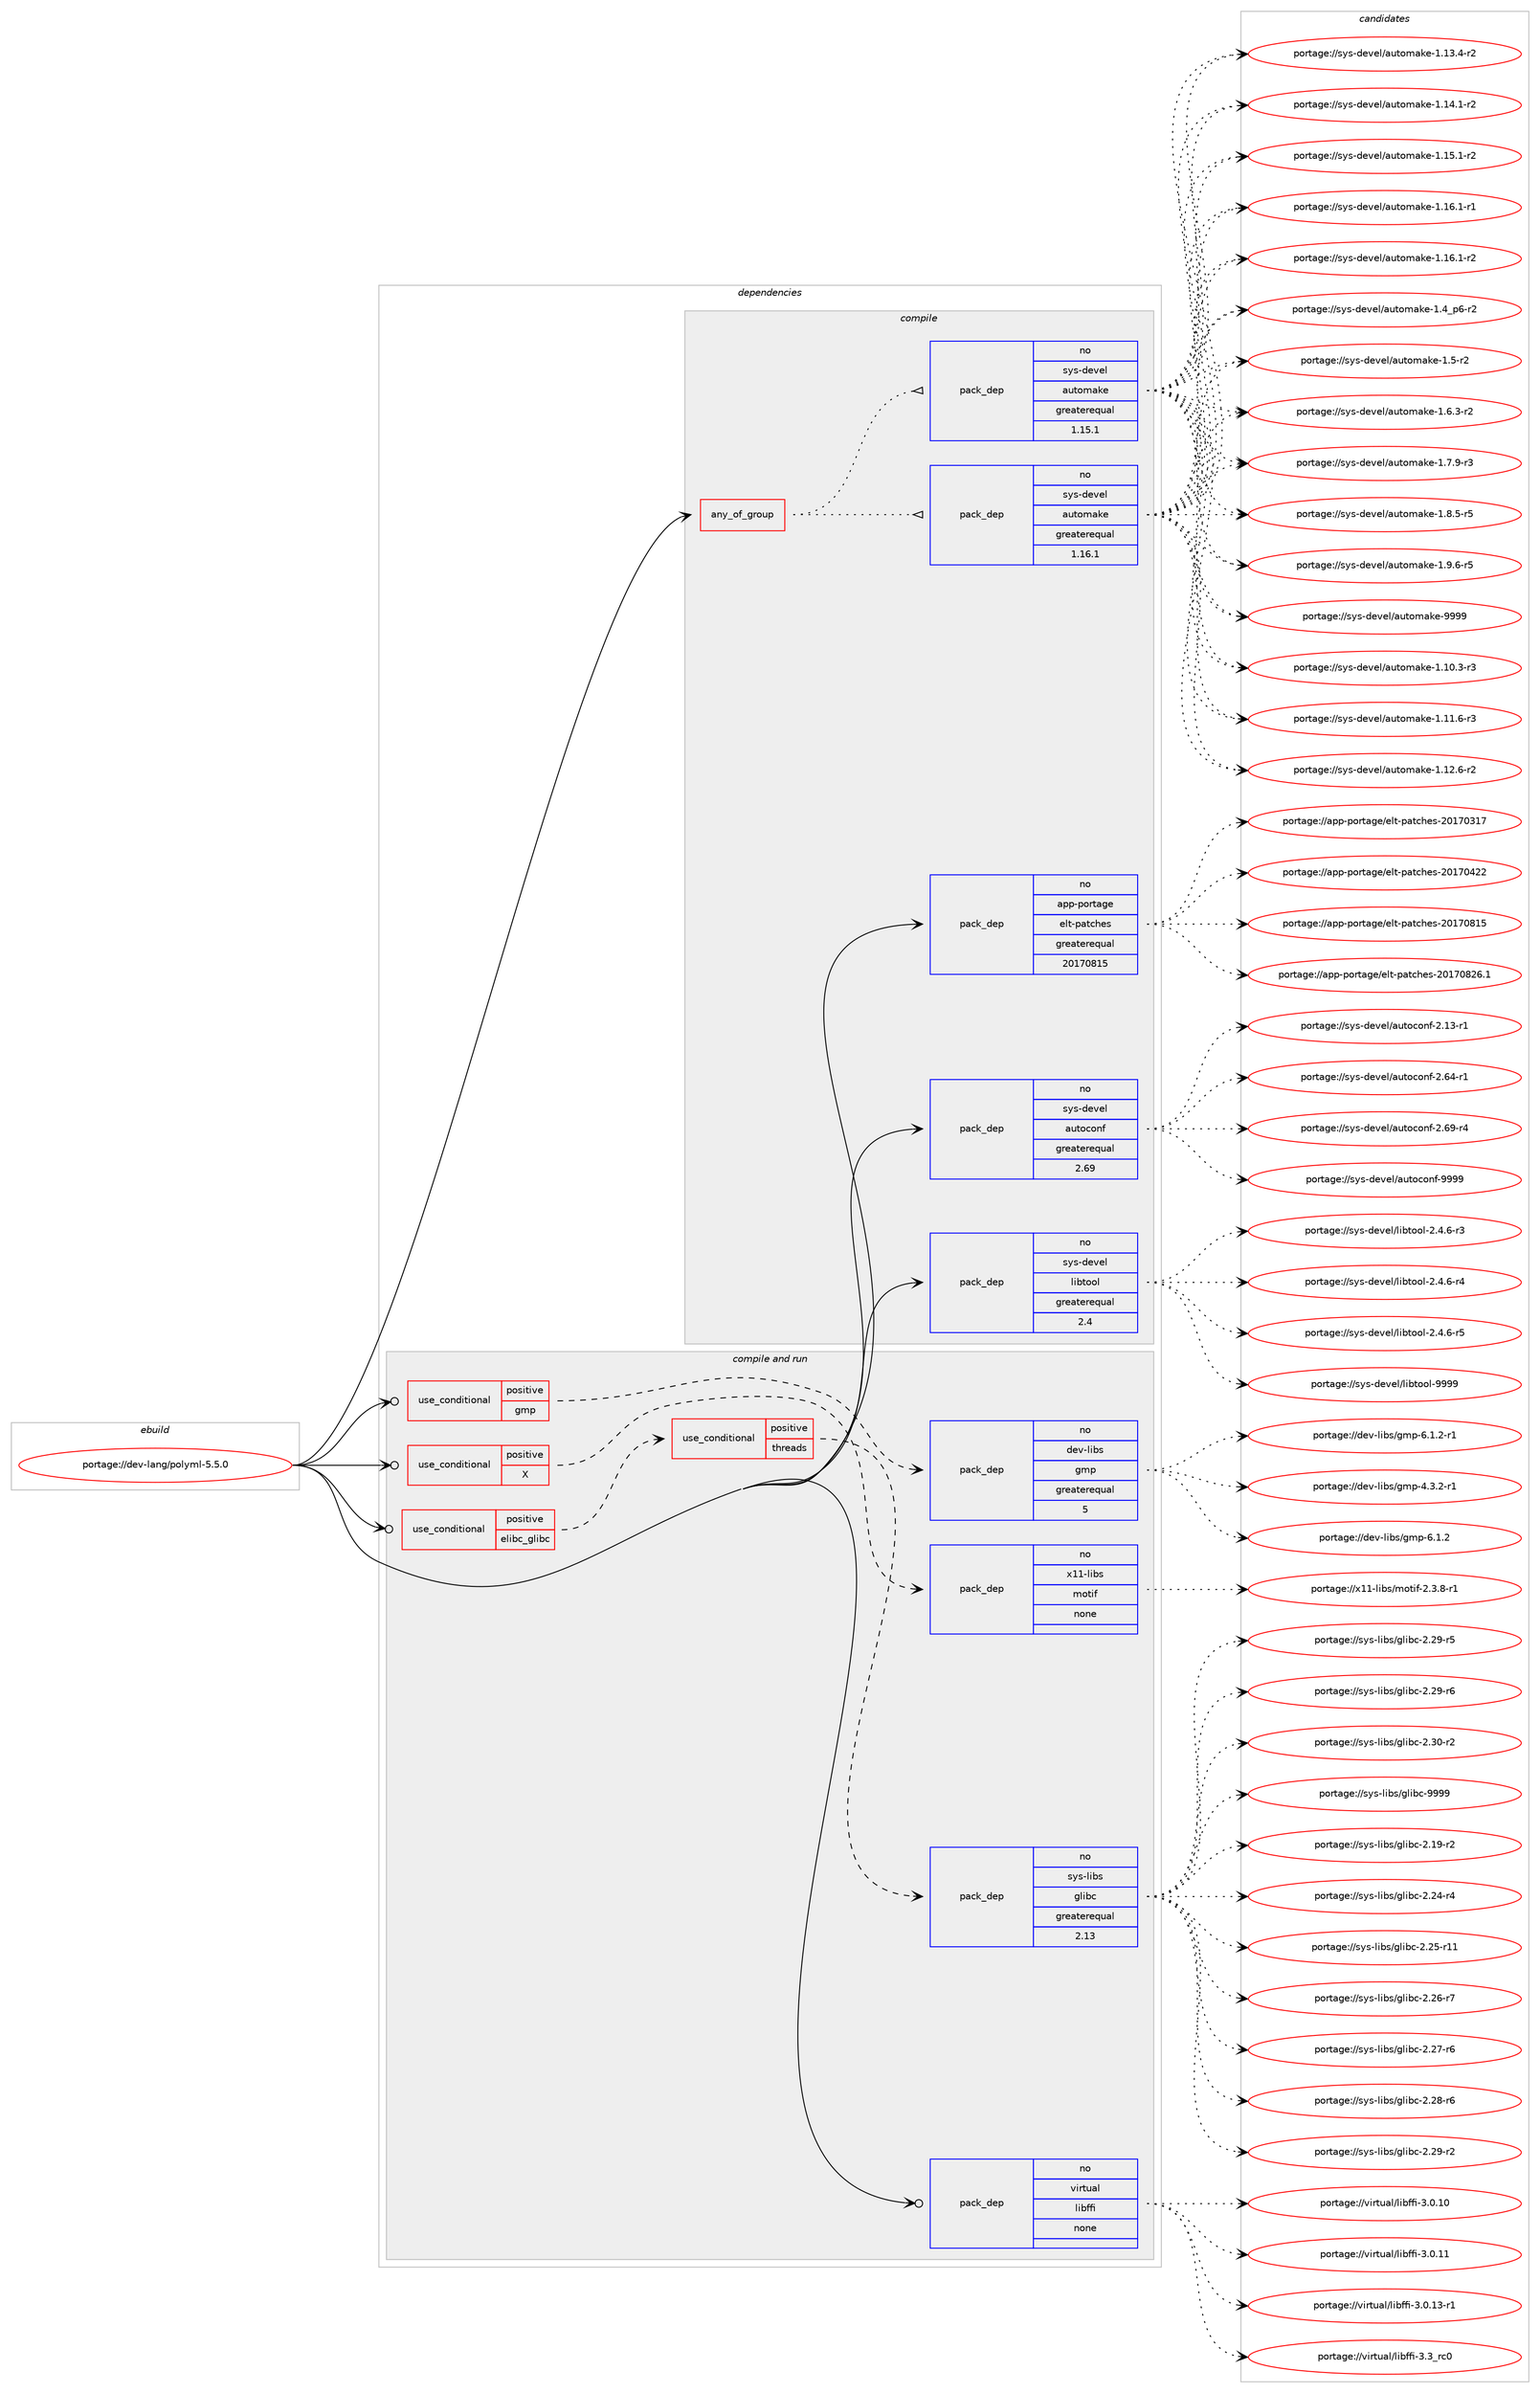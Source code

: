 digraph prolog {

# *************
# Graph options
# *************

newrank=true;
concentrate=true;
compound=true;
graph [rankdir=LR,fontname=Helvetica,fontsize=10,ranksep=1.5];#, ranksep=2.5, nodesep=0.2];
edge  [arrowhead=vee];
node  [fontname=Helvetica,fontsize=10];

# **********
# The ebuild
# **********

subgraph cluster_leftcol {
color=gray;
rank=same;
label=<<i>ebuild</i>>;
id [label="portage://dev-lang/polyml-5.5.0", color=red, width=4, href="../dev-lang/polyml-5.5.0.svg"];
}

# ****************
# The dependencies
# ****************

subgraph cluster_midcol {
color=gray;
label=<<i>dependencies</i>>;
subgraph cluster_compile {
fillcolor="#eeeeee";
style=filled;
label=<<i>compile</i>>;
subgraph any2752 {
dependency95520 [label=<<TABLE BORDER="0" CELLBORDER="1" CELLSPACING="0" CELLPADDING="4"><TR><TD CELLPADDING="10">any_of_group</TD></TR></TABLE>>, shape=none, color=red];subgraph pack72883 {
dependency95521 [label=<<TABLE BORDER="0" CELLBORDER="1" CELLSPACING="0" CELLPADDING="4" WIDTH="220"><TR><TD ROWSPAN="6" CELLPADDING="30">pack_dep</TD></TR><TR><TD WIDTH="110">no</TD></TR><TR><TD>sys-devel</TD></TR><TR><TD>automake</TD></TR><TR><TD>greaterequal</TD></TR><TR><TD>1.16.1</TD></TR></TABLE>>, shape=none, color=blue];
}
dependency95520:e -> dependency95521:w [weight=20,style="dotted",arrowhead="oinv"];
subgraph pack72884 {
dependency95522 [label=<<TABLE BORDER="0" CELLBORDER="1" CELLSPACING="0" CELLPADDING="4" WIDTH="220"><TR><TD ROWSPAN="6" CELLPADDING="30">pack_dep</TD></TR><TR><TD WIDTH="110">no</TD></TR><TR><TD>sys-devel</TD></TR><TR><TD>automake</TD></TR><TR><TD>greaterequal</TD></TR><TR><TD>1.15.1</TD></TR></TABLE>>, shape=none, color=blue];
}
dependency95520:e -> dependency95522:w [weight=20,style="dotted",arrowhead="oinv"];
}
id:e -> dependency95520:w [weight=20,style="solid",arrowhead="vee"];
subgraph pack72885 {
dependency95523 [label=<<TABLE BORDER="0" CELLBORDER="1" CELLSPACING="0" CELLPADDING="4" WIDTH="220"><TR><TD ROWSPAN="6" CELLPADDING="30">pack_dep</TD></TR><TR><TD WIDTH="110">no</TD></TR><TR><TD>app-portage</TD></TR><TR><TD>elt-patches</TD></TR><TR><TD>greaterequal</TD></TR><TR><TD>20170815</TD></TR></TABLE>>, shape=none, color=blue];
}
id:e -> dependency95523:w [weight=20,style="solid",arrowhead="vee"];
subgraph pack72886 {
dependency95524 [label=<<TABLE BORDER="0" CELLBORDER="1" CELLSPACING="0" CELLPADDING="4" WIDTH="220"><TR><TD ROWSPAN="6" CELLPADDING="30">pack_dep</TD></TR><TR><TD WIDTH="110">no</TD></TR><TR><TD>sys-devel</TD></TR><TR><TD>autoconf</TD></TR><TR><TD>greaterequal</TD></TR><TR><TD>2.69</TD></TR></TABLE>>, shape=none, color=blue];
}
id:e -> dependency95524:w [weight=20,style="solid",arrowhead="vee"];
subgraph pack72887 {
dependency95525 [label=<<TABLE BORDER="0" CELLBORDER="1" CELLSPACING="0" CELLPADDING="4" WIDTH="220"><TR><TD ROWSPAN="6" CELLPADDING="30">pack_dep</TD></TR><TR><TD WIDTH="110">no</TD></TR><TR><TD>sys-devel</TD></TR><TR><TD>libtool</TD></TR><TR><TD>greaterequal</TD></TR><TR><TD>2.4</TD></TR></TABLE>>, shape=none, color=blue];
}
id:e -> dependency95525:w [weight=20,style="solid",arrowhead="vee"];
}
subgraph cluster_compileandrun {
fillcolor="#eeeeee";
style=filled;
label=<<i>compile and run</i>>;
subgraph cond19828 {
dependency95526 [label=<<TABLE BORDER="0" CELLBORDER="1" CELLSPACING="0" CELLPADDING="4"><TR><TD ROWSPAN="3" CELLPADDING="10">use_conditional</TD></TR><TR><TD>positive</TD></TR><TR><TD>X</TD></TR></TABLE>>, shape=none, color=red];
subgraph pack72888 {
dependency95527 [label=<<TABLE BORDER="0" CELLBORDER="1" CELLSPACING="0" CELLPADDING="4" WIDTH="220"><TR><TD ROWSPAN="6" CELLPADDING="30">pack_dep</TD></TR><TR><TD WIDTH="110">no</TD></TR><TR><TD>x11-libs</TD></TR><TR><TD>motif</TD></TR><TR><TD>none</TD></TR><TR><TD></TD></TR></TABLE>>, shape=none, color=blue];
}
dependency95526:e -> dependency95527:w [weight=20,style="dashed",arrowhead="vee"];
}
id:e -> dependency95526:w [weight=20,style="solid",arrowhead="odotvee"];
subgraph cond19829 {
dependency95528 [label=<<TABLE BORDER="0" CELLBORDER="1" CELLSPACING="0" CELLPADDING="4"><TR><TD ROWSPAN="3" CELLPADDING="10">use_conditional</TD></TR><TR><TD>positive</TD></TR><TR><TD>elibc_glibc</TD></TR></TABLE>>, shape=none, color=red];
subgraph cond19830 {
dependency95529 [label=<<TABLE BORDER="0" CELLBORDER="1" CELLSPACING="0" CELLPADDING="4"><TR><TD ROWSPAN="3" CELLPADDING="10">use_conditional</TD></TR><TR><TD>positive</TD></TR><TR><TD>threads</TD></TR></TABLE>>, shape=none, color=red];
subgraph pack72889 {
dependency95530 [label=<<TABLE BORDER="0" CELLBORDER="1" CELLSPACING="0" CELLPADDING="4" WIDTH="220"><TR><TD ROWSPAN="6" CELLPADDING="30">pack_dep</TD></TR><TR><TD WIDTH="110">no</TD></TR><TR><TD>sys-libs</TD></TR><TR><TD>glibc</TD></TR><TR><TD>greaterequal</TD></TR><TR><TD>2.13</TD></TR></TABLE>>, shape=none, color=blue];
}
dependency95529:e -> dependency95530:w [weight=20,style="dashed",arrowhead="vee"];
}
dependency95528:e -> dependency95529:w [weight=20,style="dashed",arrowhead="vee"];
}
id:e -> dependency95528:w [weight=20,style="solid",arrowhead="odotvee"];
subgraph cond19831 {
dependency95531 [label=<<TABLE BORDER="0" CELLBORDER="1" CELLSPACING="0" CELLPADDING="4"><TR><TD ROWSPAN="3" CELLPADDING="10">use_conditional</TD></TR><TR><TD>positive</TD></TR><TR><TD>gmp</TD></TR></TABLE>>, shape=none, color=red];
subgraph pack72890 {
dependency95532 [label=<<TABLE BORDER="0" CELLBORDER="1" CELLSPACING="0" CELLPADDING="4" WIDTH="220"><TR><TD ROWSPAN="6" CELLPADDING="30">pack_dep</TD></TR><TR><TD WIDTH="110">no</TD></TR><TR><TD>dev-libs</TD></TR><TR><TD>gmp</TD></TR><TR><TD>greaterequal</TD></TR><TR><TD>5</TD></TR></TABLE>>, shape=none, color=blue];
}
dependency95531:e -> dependency95532:w [weight=20,style="dashed",arrowhead="vee"];
}
id:e -> dependency95531:w [weight=20,style="solid",arrowhead="odotvee"];
subgraph pack72891 {
dependency95533 [label=<<TABLE BORDER="0" CELLBORDER="1" CELLSPACING="0" CELLPADDING="4" WIDTH="220"><TR><TD ROWSPAN="6" CELLPADDING="30">pack_dep</TD></TR><TR><TD WIDTH="110">no</TD></TR><TR><TD>virtual</TD></TR><TR><TD>libffi</TD></TR><TR><TD>none</TD></TR><TR><TD></TD></TR></TABLE>>, shape=none, color=blue];
}
id:e -> dependency95533:w [weight=20,style="solid",arrowhead="odotvee"];
}
subgraph cluster_run {
fillcolor="#eeeeee";
style=filled;
label=<<i>run</i>>;
}
}

# **************
# The candidates
# **************

subgraph cluster_choices {
rank=same;
color=gray;
label=<<i>candidates</i>>;

subgraph choice72883 {
color=black;
nodesep=1;
choiceportage11512111545100101118101108479711711611110997107101454946494846514511451 [label="portage://sys-devel/automake-1.10.3-r3", color=red, width=4,href="../sys-devel/automake-1.10.3-r3.svg"];
choiceportage11512111545100101118101108479711711611110997107101454946494946544511451 [label="portage://sys-devel/automake-1.11.6-r3", color=red, width=4,href="../sys-devel/automake-1.11.6-r3.svg"];
choiceportage11512111545100101118101108479711711611110997107101454946495046544511450 [label="portage://sys-devel/automake-1.12.6-r2", color=red, width=4,href="../sys-devel/automake-1.12.6-r2.svg"];
choiceportage11512111545100101118101108479711711611110997107101454946495146524511450 [label="portage://sys-devel/automake-1.13.4-r2", color=red, width=4,href="../sys-devel/automake-1.13.4-r2.svg"];
choiceportage11512111545100101118101108479711711611110997107101454946495246494511450 [label="portage://sys-devel/automake-1.14.1-r2", color=red, width=4,href="../sys-devel/automake-1.14.1-r2.svg"];
choiceportage11512111545100101118101108479711711611110997107101454946495346494511450 [label="portage://sys-devel/automake-1.15.1-r2", color=red, width=4,href="../sys-devel/automake-1.15.1-r2.svg"];
choiceportage11512111545100101118101108479711711611110997107101454946495446494511449 [label="portage://sys-devel/automake-1.16.1-r1", color=red, width=4,href="../sys-devel/automake-1.16.1-r1.svg"];
choiceportage11512111545100101118101108479711711611110997107101454946495446494511450 [label="portage://sys-devel/automake-1.16.1-r2", color=red, width=4,href="../sys-devel/automake-1.16.1-r2.svg"];
choiceportage115121115451001011181011084797117116111109971071014549465295112544511450 [label="portage://sys-devel/automake-1.4_p6-r2", color=red, width=4,href="../sys-devel/automake-1.4_p6-r2.svg"];
choiceportage11512111545100101118101108479711711611110997107101454946534511450 [label="portage://sys-devel/automake-1.5-r2", color=red, width=4,href="../sys-devel/automake-1.5-r2.svg"];
choiceportage115121115451001011181011084797117116111109971071014549465446514511450 [label="portage://sys-devel/automake-1.6.3-r2", color=red, width=4,href="../sys-devel/automake-1.6.3-r2.svg"];
choiceportage115121115451001011181011084797117116111109971071014549465546574511451 [label="portage://sys-devel/automake-1.7.9-r3", color=red, width=4,href="../sys-devel/automake-1.7.9-r3.svg"];
choiceportage115121115451001011181011084797117116111109971071014549465646534511453 [label="portage://sys-devel/automake-1.8.5-r5", color=red, width=4,href="../sys-devel/automake-1.8.5-r5.svg"];
choiceportage115121115451001011181011084797117116111109971071014549465746544511453 [label="portage://sys-devel/automake-1.9.6-r5", color=red, width=4,href="../sys-devel/automake-1.9.6-r5.svg"];
choiceportage115121115451001011181011084797117116111109971071014557575757 [label="portage://sys-devel/automake-9999", color=red, width=4,href="../sys-devel/automake-9999.svg"];
dependency95521:e -> choiceportage11512111545100101118101108479711711611110997107101454946494846514511451:w [style=dotted,weight="100"];
dependency95521:e -> choiceportage11512111545100101118101108479711711611110997107101454946494946544511451:w [style=dotted,weight="100"];
dependency95521:e -> choiceportage11512111545100101118101108479711711611110997107101454946495046544511450:w [style=dotted,weight="100"];
dependency95521:e -> choiceportage11512111545100101118101108479711711611110997107101454946495146524511450:w [style=dotted,weight="100"];
dependency95521:e -> choiceportage11512111545100101118101108479711711611110997107101454946495246494511450:w [style=dotted,weight="100"];
dependency95521:e -> choiceportage11512111545100101118101108479711711611110997107101454946495346494511450:w [style=dotted,weight="100"];
dependency95521:e -> choiceportage11512111545100101118101108479711711611110997107101454946495446494511449:w [style=dotted,weight="100"];
dependency95521:e -> choiceportage11512111545100101118101108479711711611110997107101454946495446494511450:w [style=dotted,weight="100"];
dependency95521:e -> choiceportage115121115451001011181011084797117116111109971071014549465295112544511450:w [style=dotted,weight="100"];
dependency95521:e -> choiceportage11512111545100101118101108479711711611110997107101454946534511450:w [style=dotted,weight="100"];
dependency95521:e -> choiceportage115121115451001011181011084797117116111109971071014549465446514511450:w [style=dotted,weight="100"];
dependency95521:e -> choiceportage115121115451001011181011084797117116111109971071014549465546574511451:w [style=dotted,weight="100"];
dependency95521:e -> choiceportage115121115451001011181011084797117116111109971071014549465646534511453:w [style=dotted,weight="100"];
dependency95521:e -> choiceportage115121115451001011181011084797117116111109971071014549465746544511453:w [style=dotted,weight="100"];
dependency95521:e -> choiceportage115121115451001011181011084797117116111109971071014557575757:w [style=dotted,weight="100"];
}
subgraph choice72884 {
color=black;
nodesep=1;
choiceportage11512111545100101118101108479711711611110997107101454946494846514511451 [label="portage://sys-devel/automake-1.10.3-r3", color=red, width=4,href="../sys-devel/automake-1.10.3-r3.svg"];
choiceportage11512111545100101118101108479711711611110997107101454946494946544511451 [label="portage://sys-devel/automake-1.11.6-r3", color=red, width=4,href="../sys-devel/automake-1.11.6-r3.svg"];
choiceportage11512111545100101118101108479711711611110997107101454946495046544511450 [label="portage://sys-devel/automake-1.12.6-r2", color=red, width=4,href="../sys-devel/automake-1.12.6-r2.svg"];
choiceportage11512111545100101118101108479711711611110997107101454946495146524511450 [label="portage://sys-devel/automake-1.13.4-r2", color=red, width=4,href="../sys-devel/automake-1.13.4-r2.svg"];
choiceportage11512111545100101118101108479711711611110997107101454946495246494511450 [label="portage://sys-devel/automake-1.14.1-r2", color=red, width=4,href="../sys-devel/automake-1.14.1-r2.svg"];
choiceportage11512111545100101118101108479711711611110997107101454946495346494511450 [label="portage://sys-devel/automake-1.15.1-r2", color=red, width=4,href="../sys-devel/automake-1.15.1-r2.svg"];
choiceportage11512111545100101118101108479711711611110997107101454946495446494511449 [label="portage://sys-devel/automake-1.16.1-r1", color=red, width=4,href="../sys-devel/automake-1.16.1-r1.svg"];
choiceportage11512111545100101118101108479711711611110997107101454946495446494511450 [label="portage://sys-devel/automake-1.16.1-r2", color=red, width=4,href="../sys-devel/automake-1.16.1-r2.svg"];
choiceportage115121115451001011181011084797117116111109971071014549465295112544511450 [label="portage://sys-devel/automake-1.4_p6-r2", color=red, width=4,href="../sys-devel/automake-1.4_p6-r2.svg"];
choiceportage11512111545100101118101108479711711611110997107101454946534511450 [label="portage://sys-devel/automake-1.5-r2", color=red, width=4,href="../sys-devel/automake-1.5-r2.svg"];
choiceportage115121115451001011181011084797117116111109971071014549465446514511450 [label="portage://sys-devel/automake-1.6.3-r2", color=red, width=4,href="../sys-devel/automake-1.6.3-r2.svg"];
choiceportage115121115451001011181011084797117116111109971071014549465546574511451 [label="portage://sys-devel/automake-1.7.9-r3", color=red, width=4,href="../sys-devel/automake-1.7.9-r3.svg"];
choiceportage115121115451001011181011084797117116111109971071014549465646534511453 [label="portage://sys-devel/automake-1.8.5-r5", color=red, width=4,href="../sys-devel/automake-1.8.5-r5.svg"];
choiceportage115121115451001011181011084797117116111109971071014549465746544511453 [label="portage://sys-devel/automake-1.9.6-r5", color=red, width=4,href="../sys-devel/automake-1.9.6-r5.svg"];
choiceportage115121115451001011181011084797117116111109971071014557575757 [label="portage://sys-devel/automake-9999", color=red, width=4,href="../sys-devel/automake-9999.svg"];
dependency95522:e -> choiceportage11512111545100101118101108479711711611110997107101454946494846514511451:w [style=dotted,weight="100"];
dependency95522:e -> choiceportage11512111545100101118101108479711711611110997107101454946494946544511451:w [style=dotted,weight="100"];
dependency95522:e -> choiceportage11512111545100101118101108479711711611110997107101454946495046544511450:w [style=dotted,weight="100"];
dependency95522:e -> choiceportage11512111545100101118101108479711711611110997107101454946495146524511450:w [style=dotted,weight="100"];
dependency95522:e -> choiceportage11512111545100101118101108479711711611110997107101454946495246494511450:w [style=dotted,weight="100"];
dependency95522:e -> choiceportage11512111545100101118101108479711711611110997107101454946495346494511450:w [style=dotted,weight="100"];
dependency95522:e -> choiceportage11512111545100101118101108479711711611110997107101454946495446494511449:w [style=dotted,weight="100"];
dependency95522:e -> choiceportage11512111545100101118101108479711711611110997107101454946495446494511450:w [style=dotted,weight="100"];
dependency95522:e -> choiceportage115121115451001011181011084797117116111109971071014549465295112544511450:w [style=dotted,weight="100"];
dependency95522:e -> choiceportage11512111545100101118101108479711711611110997107101454946534511450:w [style=dotted,weight="100"];
dependency95522:e -> choiceportage115121115451001011181011084797117116111109971071014549465446514511450:w [style=dotted,weight="100"];
dependency95522:e -> choiceportage115121115451001011181011084797117116111109971071014549465546574511451:w [style=dotted,weight="100"];
dependency95522:e -> choiceportage115121115451001011181011084797117116111109971071014549465646534511453:w [style=dotted,weight="100"];
dependency95522:e -> choiceportage115121115451001011181011084797117116111109971071014549465746544511453:w [style=dotted,weight="100"];
dependency95522:e -> choiceportage115121115451001011181011084797117116111109971071014557575757:w [style=dotted,weight="100"];
}
subgraph choice72885 {
color=black;
nodesep=1;
choiceportage97112112451121111141169710310147101108116451129711699104101115455048495548514955 [label="portage://app-portage/elt-patches-20170317", color=red, width=4,href="../app-portage/elt-patches-20170317.svg"];
choiceportage97112112451121111141169710310147101108116451129711699104101115455048495548525050 [label="portage://app-portage/elt-patches-20170422", color=red, width=4,href="../app-portage/elt-patches-20170422.svg"];
choiceportage97112112451121111141169710310147101108116451129711699104101115455048495548564953 [label="portage://app-portage/elt-patches-20170815", color=red, width=4,href="../app-portage/elt-patches-20170815.svg"];
choiceportage971121124511211111411697103101471011081164511297116991041011154550484955485650544649 [label="portage://app-portage/elt-patches-20170826.1", color=red, width=4,href="../app-portage/elt-patches-20170826.1.svg"];
dependency95523:e -> choiceportage97112112451121111141169710310147101108116451129711699104101115455048495548514955:w [style=dotted,weight="100"];
dependency95523:e -> choiceportage97112112451121111141169710310147101108116451129711699104101115455048495548525050:w [style=dotted,weight="100"];
dependency95523:e -> choiceportage97112112451121111141169710310147101108116451129711699104101115455048495548564953:w [style=dotted,weight="100"];
dependency95523:e -> choiceportage971121124511211111411697103101471011081164511297116991041011154550484955485650544649:w [style=dotted,weight="100"];
}
subgraph choice72886 {
color=black;
nodesep=1;
choiceportage1151211154510010111810110847971171161119911111010245504649514511449 [label="portage://sys-devel/autoconf-2.13-r1", color=red, width=4,href="../sys-devel/autoconf-2.13-r1.svg"];
choiceportage1151211154510010111810110847971171161119911111010245504654524511449 [label="portage://sys-devel/autoconf-2.64-r1", color=red, width=4,href="../sys-devel/autoconf-2.64-r1.svg"];
choiceportage1151211154510010111810110847971171161119911111010245504654574511452 [label="portage://sys-devel/autoconf-2.69-r4", color=red, width=4,href="../sys-devel/autoconf-2.69-r4.svg"];
choiceportage115121115451001011181011084797117116111991111101024557575757 [label="portage://sys-devel/autoconf-9999", color=red, width=4,href="../sys-devel/autoconf-9999.svg"];
dependency95524:e -> choiceportage1151211154510010111810110847971171161119911111010245504649514511449:w [style=dotted,weight="100"];
dependency95524:e -> choiceportage1151211154510010111810110847971171161119911111010245504654524511449:w [style=dotted,weight="100"];
dependency95524:e -> choiceportage1151211154510010111810110847971171161119911111010245504654574511452:w [style=dotted,weight="100"];
dependency95524:e -> choiceportage115121115451001011181011084797117116111991111101024557575757:w [style=dotted,weight="100"];
}
subgraph choice72887 {
color=black;
nodesep=1;
choiceportage1151211154510010111810110847108105981161111111084550465246544511451 [label="portage://sys-devel/libtool-2.4.6-r3", color=red, width=4,href="../sys-devel/libtool-2.4.6-r3.svg"];
choiceportage1151211154510010111810110847108105981161111111084550465246544511452 [label="portage://sys-devel/libtool-2.4.6-r4", color=red, width=4,href="../sys-devel/libtool-2.4.6-r4.svg"];
choiceportage1151211154510010111810110847108105981161111111084550465246544511453 [label="portage://sys-devel/libtool-2.4.6-r5", color=red, width=4,href="../sys-devel/libtool-2.4.6-r5.svg"];
choiceportage1151211154510010111810110847108105981161111111084557575757 [label="portage://sys-devel/libtool-9999", color=red, width=4,href="../sys-devel/libtool-9999.svg"];
dependency95525:e -> choiceportage1151211154510010111810110847108105981161111111084550465246544511451:w [style=dotted,weight="100"];
dependency95525:e -> choiceportage1151211154510010111810110847108105981161111111084550465246544511452:w [style=dotted,weight="100"];
dependency95525:e -> choiceportage1151211154510010111810110847108105981161111111084550465246544511453:w [style=dotted,weight="100"];
dependency95525:e -> choiceportage1151211154510010111810110847108105981161111111084557575757:w [style=dotted,weight="100"];
}
subgraph choice72888 {
color=black;
nodesep=1;
choiceportage12049494510810598115471091111161051024550465146564511449 [label="portage://x11-libs/motif-2.3.8-r1", color=red, width=4,href="../x11-libs/motif-2.3.8-r1.svg"];
dependency95527:e -> choiceportage12049494510810598115471091111161051024550465146564511449:w [style=dotted,weight="100"];
}
subgraph choice72889 {
color=black;
nodesep=1;
choiceportage115121115451081059811547103108105989945504649574511450 [label="portage://sys-libs/glibc-2.19-r2", color=red, width=4,href="../sys-libs/glibc-2.19-r2.svg"];
choiceportage115121115451081059811547103108105989945504650524511452 [label="portage://sys-libs/glibc-2.24-r4", color=red, width=4,href="../sys-libs/glibc-2.24-r4.svg"];
choiceportage11512111545108105981154710310810598994550465053451144949 [label="portage://sys-libs/glibc-2.25-r11", color=red, width=4,href="../sys-libs/glibc-2.25-r11.svg"];
choiceportage115121115451081059811547103108105989945504650544511455 [label="portage://sys-libs/glibc-2.26-r7", color=red, width=4,href="../sys-libs/glibc-2.26-r7.svg"];
choiceportage115121115451081059811547103108105989945504650554511454 [label="portage://sys-libs/glibc-2.27-r6", color=red, width=4,href="../sys-libs/glibc-2.27-r6.svg"];
choiceportage115121115451081059811547103108105989945504650564511454 [label="portage://sys-libs/glibc-2.28-r6", color=red, width=4,href="../sys-libs/glibc-2.28-r6.svg"];
choiceportage115121115451081059811547103108105989945504650574511450 [label="portage://sys-libs/glibc-2.29-r2", color=red, width=4,href="../sys-libs/glibc-2.29-r2.svg"];
choiceportage115121115451081059811547103108105989945504650574511453 [label="portage://sys-libs/glibc-2.29-r5", color=red, width=4,href="../sys-libs/glibc-2.29-r5.svg"];
choiceportage115121115451081059811547103108105989945504650574511454 [label="portage://sys-libs/glibc-2.29-r6", color=red, width=4,href="../sys-libs/glibc-2.29-r6.svg"];
choiceportage115121115451081059811547103108105989945504651484511450 [label="portage://sys-libs/glibc-2.30-r2", color=red, width=4,href="../sys-libs/glibc-2.30-r2.svg"];
choiceportage11512111545108105981154710310810598994557575757 [label="portage://sys-libs/glibc-9999", color=red, width=4,href="../sys-libs/glibc-9999.svg"];
dependency95530:e -> choiceportage115121115451081059811547103108105989945504649574511450:w [style=dotted,weight="100"];
dependency95530:e -> choiceportage115121115451081059811547103108105989945504650524511452:w [style=dotted,weight="100"];
dependency95530:e -> choiceportage11512111545108105981154710310810598994550465053451144949:w [style=dotted,weight="100"];
dependency95530:e -> choiceportage115121115451081059811547103108105989945504650544511455:w [style=dotted,weight="100"];
dependency95530:e -> choiceportage115121115451081059811547103108105989945504650554511454:w [style=dotted,weight="100"];
dependency95530:e -> choiceportage115121115451081059811547103108105989945504650564511454:w [style=dotted,weight="100"];
dependency95530:e -> choiceportage115121115451081059811547103108105989945504650574511450:w [style=dotted,weight="100"];
dependency95530:e -> choiceportage115121115451081059811547103108105989945504650574511453:w [style=dotted,weight="100"];
dependency95530:e -> choiceportage115121115451081059811547103108105989945504650574511454:w [style=dotted,weight="100"];
dependency95530:e -> choiceportage115121115451081059811547103108105989945504651484511450:w [style=dotted,weight="100"];
dependency95530:e -> choiceportage11512111545108105981154710310810598994557575757:w [style=dotted,weight="100"];
}
subgraph choice72890 {
color=black;
nodesep=1;
choiceportage1001011184510810598115471031091124552465146504511449 [label="portage://dev-libs/gmp-4.3.2-r1", color=red, width=4,href="../dev-libs/gmp-4.3.2-r1.svg"];
choiceportage100101118451081059811547103109112455446494650 [label="portage://dev-libs/gmp-6.1.2", color=red, width=4,href="../dev-libs/gmp-6.1.2.svg"];
choiceportage1001011184510810598115471031091124554464946504511449 [label="portage://dev-libs/gmp-6.1.2-r1", color=red, width=4,href="../dev-libs/gmp-6.1.2-r1.svg"];
dependency95532:e -> choiceportage1001011184510810598115471031091124552465146504511449:w [style=dotted,weight="100"];
dependency95532:e -> choiceportage100101118451081059811547103109112455446494650:w [style=dotted,weight="100"];
dependency95532:e -> choiceportage1001011184510810598115471031091124554464946504511449:w [style=dotted,weight="100"];
}
subgraph choice72891 {
color=black;
nodesep=1;
choiceportage11810511411611797108471081059810210210545514648464948 [label="portage://virtual/libffi-3.0.10", color=red, width=4,href="../virtual/libffi-3.0.10.svg"];
choiceportage11810511411611797108471081059810210210545514648464949 [label="portage://virtual/libffi-3.0.11", color=red, width=4,href="../virtual/libffi-3.0.11.svg"];
choiceportage118105114116117971084710810598102102105455146484649514511449 [label="portage://virtual/libffi-3.0.13-r1", color=red, width=4,href="../virtual/libffi-3.0.13-r1.svg"];
choiceportage11810511411611797108471081059810210210545514651951149948 [label="portage://virtual/libffi-3.3_rc0", color=red, width=4,href="../virtual/libffi-3.3_rc0.svg"];
dependency95533:e -> choiceportage11810511411611797108471081059810210210545514648464948:w [style=dotted,weight="100"];
dependency95533:e -> choiceportage11810511411611797108471081059810210210545514648464949:w [style=dotted,weight="100"];
dependency95533:e -> choiceportage118105114116117971084710810598102102105455146484649514511449:w [style=dotted,weight="100"];
dependency95533:e -> choiceportage11810511411611797108471081059810210210545514651951149948:w [style=dotted,weight="100"];
}
}

}

